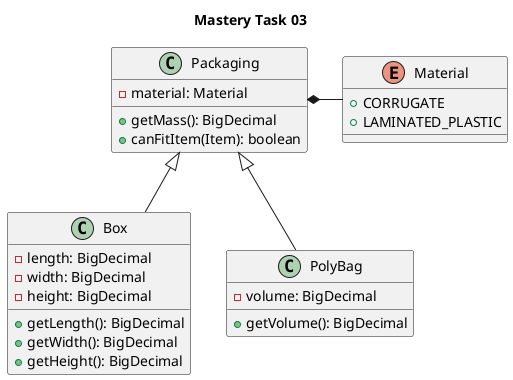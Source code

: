 @startuml
title Mastery Task 03

'https://tiny.amazon.com/tbf5u5sn/plancorpamazplanformencohtml

enum Material {
  + CORRUGATE
  + LAMINATED_PLASTIC
}

class Packaging {
  -material: Material
  +getMass(): BigDecimal
  +canFitItem(Item): boolean
}

class Box {
  -length: BigDecimal
  -width: BigDecimal
  -height: BigDecimal
  +getLength(): BigDecimal
  +getWidth(): BigDecimal
  +getHeight(): BigDecimal
}

class PolyBag {
  -volume: BigDecimal
  +getVolume(): BigDecimal
}

Packaging *- Material
Packaging <|-- Box
Packaging <|-- PolyBag
@enduml
